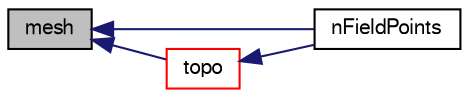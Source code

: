digraph "mesh"
{
  bgcolor="transparent";
  edge [fontname="FreeSans",fontsize="10",labelfontname="FreeSans",labelfontsize="10"];
  node [fontname="FreeSans",fontsize="10",shape=record];
  rankdir="LR";
  Node19 [label="mesh",height=0.2,width=0.4,color="black", fillcolor="grey75", style="filled", fontcolor="black"];
  Node19 -> Node20 [dir="back",color="midnightblue",fontsize="10",style="solid",fontname="FreeSans"];
  Node20 [label="nFieldPoints",height=0.2,width=0.4,color="black",URL="$a31710.html#a7706af3363cf7ba078b0e5d06695d948",tooltip="Number of field points. "];
  Node19 -> Node21 [dir="back",color="midnightblue",fontsize="10",style="solid",fontname="FreeSans"];
  Node21 [label="topo",height=0.2,width=0.4,color="red",URL="$a31710.html#ab77ab4001f9a5d0307ba287b8f23d744",tooltip="topology "];
  Node21 -> Node20 [dir="back",color="midnightblue",fontsize="10",style="solid",fontname="FreeSans"];
}
